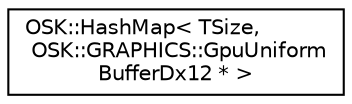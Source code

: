 digraph "Representación gráfica de la clase"
{
 // INTERACTIVE_SVG=YES
 // LATEX_PDF_SIZE
  edge [fontname="Helvetica",fontsize="10",labelfontname="Helvetica",labelfontsize="10"];
  node [fontname="Helvetica",fontsize="10",shape=record];
  rankdir="LR";
  Node0 [label="OSK::HashMap\< TSize,\l OSK::GRAPHICS::GpuUniform\lBufferDx12 * \>",height=0.2,width=0.4,color="black", fillcolor="white", style="filled",URL="$class_o_s_k_1_1_hash_map.html",tooltip=" "];
}
